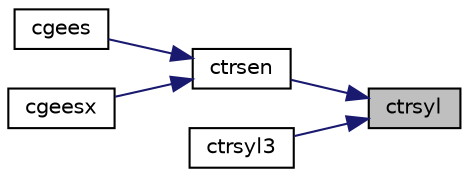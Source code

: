 digraph "ctrsyl"
{
 // LATEX_PDF_SIZE
  edge [fontname="Helvetica",fontsize="10",labelfontname="Helvetica",labelfontsize="10"];
  node [fontname="Helvetica",fontsize="10",shape=record];
  rankdir="RL";
  Node1 [label="ctrsyl",height=0.2,width=0.4,color="black", fillcolor="grey75", style="filled", fontcolor="black",tooltip="CTRSYL"];
  Node1 -> Node2 [dir="back",color="midnightblue",fontsize="10",style="solid",fontname="Helvetica"];
  Node2 [label="ctrsen",height=0.2,width=0.4,color="black", fillcolor="white", style="filled",URL="$ctrsen_8f.html#ab7bc1585435dddb7f12f32eeb4d00b1c",tooltip="CTRSEN"];
  Node2 -> Node3 [dir="back",color="midnightblue",fontsize="10",style="solid",fontname="Helvetica"];
  Node3 [label="cgees",height=0.2,width=0.4,color="black", fillcolor="white", style="filled",URL="$cgees_8f.html#a6116f4ac8725e779da5d28d3f858ad2f",tooltip="CGEES computes the eigenvalues, the Schur form, and, optionally, the matrix of Schur vectors for GE m..."];
  Node2 -> Node4 [dir="back",color="midnightblue",fontsize="10",style="solid",fontname="Helvetica"];
  Node4 [label="cgeesx",height=0.2,width=0.4,color="black", fillcolor="white", style="filled",URL="$cgeesx_8f.html#a788eda36c325ae49831c608588adaa69",tooltip="CGEESX computes the eigenvalues, the Schur form, and, optionally, the matrix of Schur vectors for GE ..."];
  Node1 -> Node5 [dir="back",color="midnightblue",fontsize="10",style="solid",fontname="Helvetica"];
  Node5 [label="ctrsyl3",height=0.2,width=0.4,color="black", fillcolor="white", style="filled",URL="$ctrsyl3_8f.html#a684719d9d0fdd470be66415f38f65c7c",tooltip="CTRSYL3"];
}
